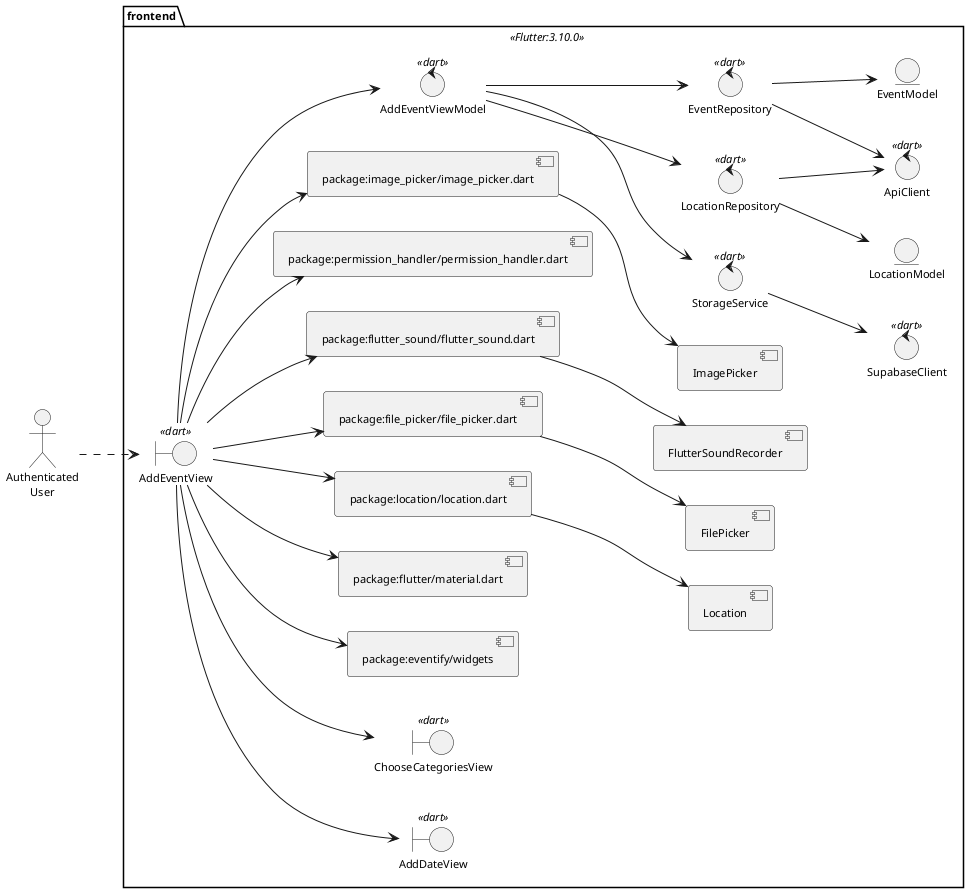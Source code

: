 @startuml DesignClassDiagram
skinparam style strictuml
skinparam defaultTextAlignment center
skinparam defaultFontSize 11
left to right direction
actor "Authenticated\nUser" as UserReg


package frontend <<Flutter:3.10.0>>{
    boundary "AddEventView" as addEventView << dart >>
    boundary "AddDateView" as addDateView << dart >>
    boundary "ChooseCategoriesView" as chooseCategoriesView << dart >>

    component "package:eventify/widgets" as widgets
    component "package:flutter/material.dart" as material
    component "package:location/location.dart" as locationPackage
    component "package:file_picker/file_picker.dart" as flutterFilePicker
    component "package:flutter_sound/flutter_sound.dart" as flutterSound
    component "package:permission_handler/permission_handler.dart" as permissionHandler
    component "package:image_picker/image_picker.dart" as flutterImagePicker
    component "Location" as location
    component "FilePicker" as filePicker
    component "FlutterSoundRecorder" as flutterSoundRecorder
    component "ImagePicker" as imagePicker

    control "EventRepository" as eventRepository << dart >>
    control "LocationRepository" as locationRepository << dart >>
    control "StorageService" as storageService << dart >>
    control "ApiClient" as apiClient << dart >>
    control "SupabaseClient" as supabaseClient << dart >>
    control "AddEventViewModel" as addEventViewModel << dart >>

    entity "EventModel" as eventModel
    entity "LocationModel" as locationModel

}

UserReg ..> addEventView

addEventView --> addDateView
addEventView --> chooseCategoriesView
addEventView --> widgets
addEventView --> material
addEventView --> locationPackage
addEventView --> flutterFilePicker
addEventView --> flutterSound
addEventView --> permissionHandler
addEventView --> flutterImagePicker
addEventView --> addEventViewModel

addEventViewModel --> eventRepository
addEventViewModel --> locationRepository
addEventViewModel --> storageService

eventRepository --> apiClient
eventRepository --> eventModel

locationRepository --> apiClient
locationRepository --> locationModel

storageService --> supabaseClient

locationPackage --> location
flutterFilePicker --> filePicker
flutterSound --> flutterSoundRecorder
flutterImagePicker --> imagePicker

@enduml
